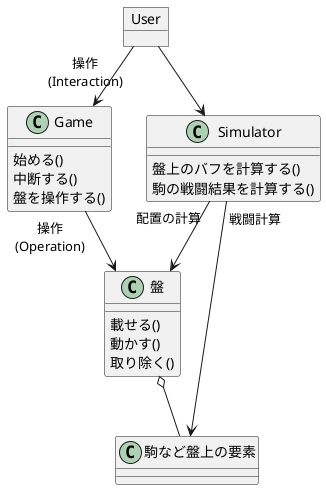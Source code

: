 @startuml

object User
class Game{
始める()
中断する()
盤を操作する()
}
class 盤{
載せる()
動かす()
取り除く()
}
class Simulator{
盤上のバフを計算する()
駒の戦闘結果を計算する()
}
User "操作\n(Interaction)" --> Game
Game "操作\n(Operation)" --> 盤
盤 o-- 駒など盤上の要素

User --> Simulator
Simulator "配置の計算"--> 盤
Simulator "戦闘計算"--> 駒など盤上の要素
@enduml